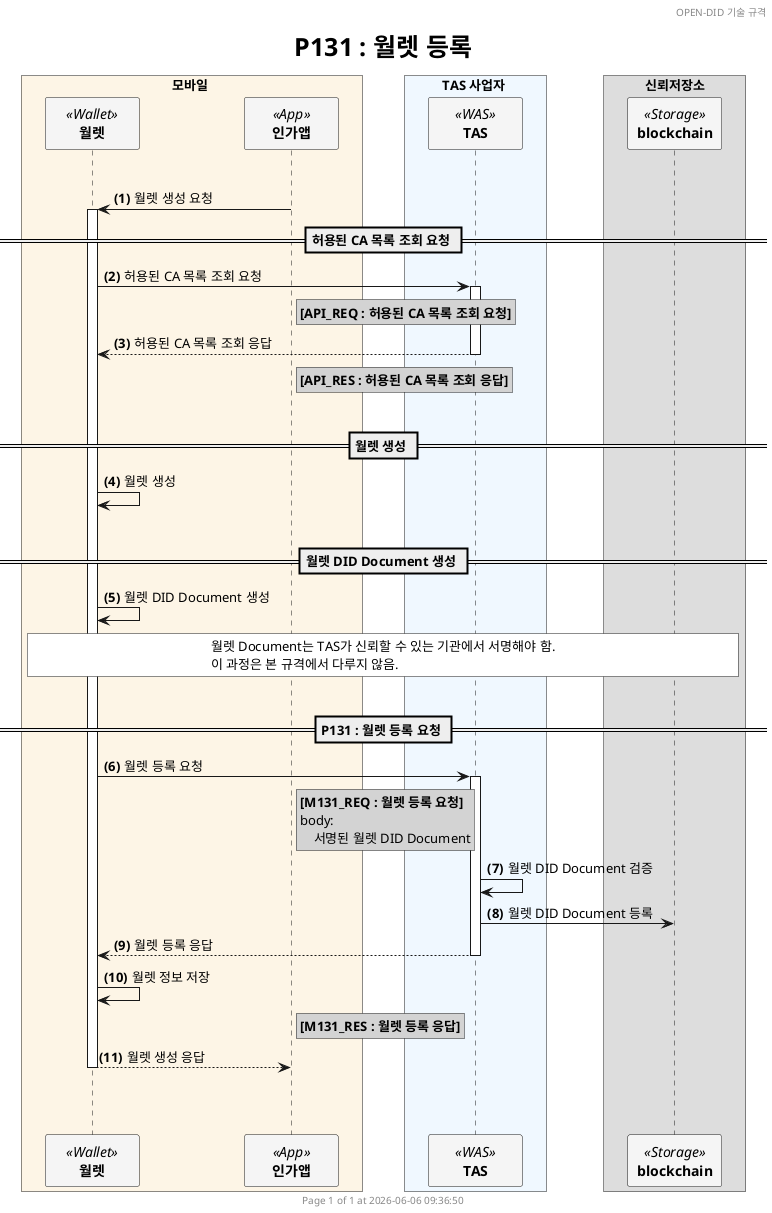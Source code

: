 
@startuml P131_register_wallet_simple_ko

'- - - - - - - - - - - - - - - - - - - - - - - - - - - - - - - - - - - - - - - - - - - - - - - - - - - - - - - - - - -
' 설정
'- - - - - - - - - - - - - - - - - - - - - - - - - - - - - - - - - - - - - - - - - - - - - - - - - - - - - - - - - - -
'=== Header and Footer ===
header OPEN-DID 기술 규격
footer
  	Page %page% of %lastpage% at %date("yyyy-MM-dd hh:mm:ss")
end footer

'=== 제목 ===
title
	<size:25>P131 : 월렛 등록</size>
end title

'=== 옵션 ===
autonumber "<b>(#)</b>"

'=== Panticipants ===
skinparam ParticipantPadding 20
skinparam BoxPadding 20
skinparam MaxMessageSize 500
skinparam MinClassWidth 80

box 모바일 #OldLace
    participant "**월렛**" as WALLET <<Wallet>> #WhiteSmoke
    participant "**인가앱**" as CA <<App>> #WhiteSmoke    
end box

box TAS 사업자 #AliceBlue
    participant "**TAS**" as TAS <<WAS>> #WhiteSmoke
end box


box 신뢰저장소
    participant "**blockchain**" as BC <<Storage>> #WhiteSmoke
end box 

'- - - - - - - - - - - - - - - - - - - - - - - - - - - - - - - - - - - - - - - - - - - - - - - - - - - - - - - - - - -
' 상수
'- - - - - - - - - - - - - - - - - - - - - - - - - - - - - - - - - - - - - - - - - - - - - - - - - - - - - - - - - - -

!$refdoc = "별도 문서 참조"
!$doc = "데이터명세 문서 참조"


'- - - - - - - - - - - - - - - - - - - - - - - - - - - - - - - - - - - - - - - - - - - - - - - - - - - - - - - - - - -
' 내용
'- - - - - - - - - - - - - - - - - - - - - - - - - - - - - - - - - - - - - - - - - - - - - - - - - - - - - - - - - - -
|||


CA -> WALLET++: 월렛 생성 요청

== 허용된 CA 목록 조회 요청 ==
WALLET -> TAS++: 허용된 CA 목록 조회 요청
rnote right of CA #LightGray        
    **[API_REQ : 허용된 CA 목록 조회 요청]**
end note

TAS --> WALLET--: 허용된 CA 목록 조회 응답
rnote right of CA #LightGray        
    **[API_RES : 허용된 CA 목록 조회 응답]**
end note


|||
== 월렛 생성 ==
WALLET -> WALLET: 월렛 생성


|||
== 월렛 DID Document 생성 ==
WALLET -> WALLET: 월렛 DID Document 생성
rnote across #white
    월렛 Document는 TAS가 신뢰할 수 있는 기관에서 서명해야 함.
    이 과정은 본 규격에서 다루지 않음. 
end note


|||
== P131 : 월렛 등록 요청 ==

WALLET -> TAS++: 월렛 등록 요청
rnote right of CA #LightGray        
    **[M131_REQ : 월렛 등록 요청]**
    body:
        서명된 월렛 DID Document
end note

TAS -> TAS: 월렛 DID Document 검증
TAS -> BC: 월렛 DID Document 등록

TAS --> WALLET--: 월렛 등록 응답
WALLET -> WALLET: 월렛 정보 저장
rnote right of CA #LightGray        
    **[M131_RES : 월렛 등록 응답]**
end note


WALLET --> CA--: 월렛 생성 응답

|||
|||
@enduml

